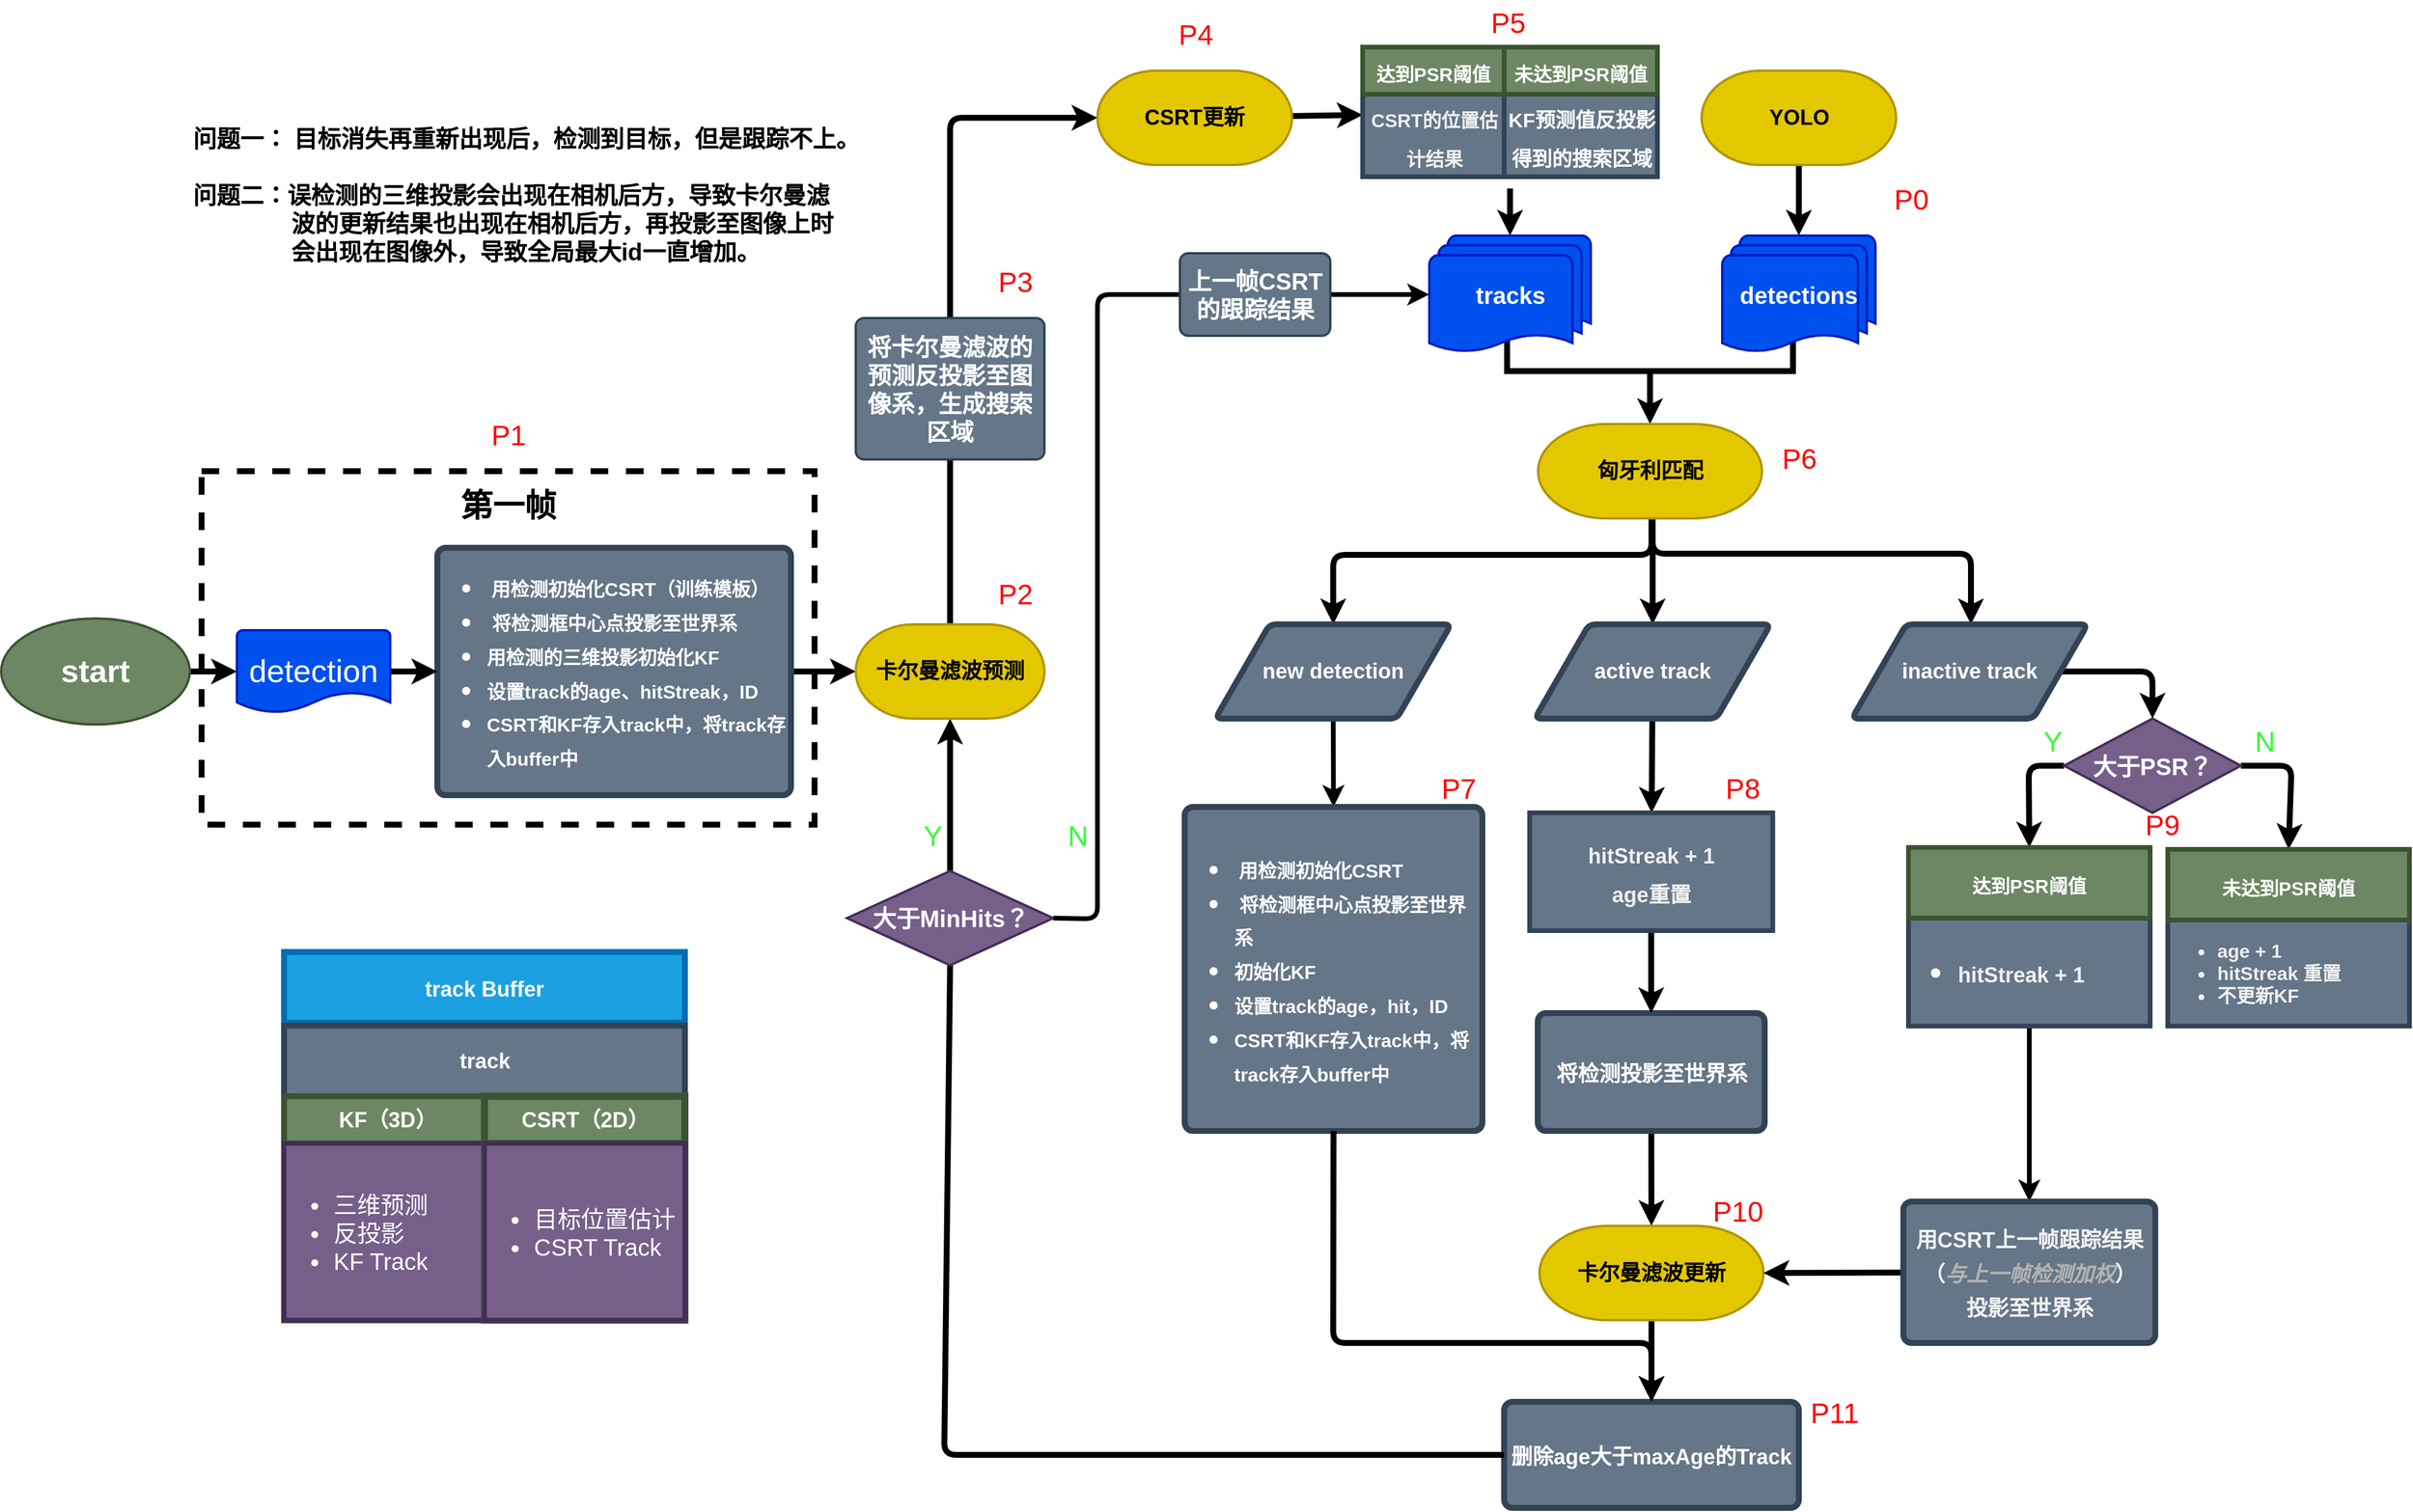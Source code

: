 <mxfile>
    <diagram id="lEXBrJzxEkvyf8anEAot" name="第 1 页">
        <mxGraphModel dx="1923" dy="1679" grid="1" gridSize="10" guides="1" tooltips="1" connect="1" arrows="1" fold="1" page="0" pageScale="1" pageWidth="827" pageHeight="1169" math="0" shadow="0">
            <root>
                <mxCell id="0"/>
                <mxCell id="1" parent="0"/>
                <mxCell id="180" value="" style="rounded=0;whiteSpace=wrap;html=1;fillStyle=auto;strokeWidth=5;fontSize=27;fillColor=none;dashed=1;" parent="1" vertex="1">
                    <mxGeometry x="-790" y="-140" width="520" height="300" as="geometry"/>
                </mxCell>
                <mxCell id="53" style="edgeStyle=none;html=1;exitX=0.5;exitY=1;exitDx=0;exitDy=0;entryX=0.5;entryY=0;entryDx=0;entryDy=0;fontSize=18;strokeWidth=5;" parent="1" target="152" edge="1">
                    <mxGeometry relative="1" as="geometry">
                        <mxPoint x="441" y="-135" as="sourcePoint"/>
                        <mxPoint x="441" y="-45" as="targetPoint"/>
                        <Array as="points">
                            <mxPoint x="441" y="-95"/>
                        </Array>
                    </mxGeometry>
                </mxCell>
                <mxCell id="54" style="edgeStyle=none;html=1;exitX=0.5;exitY=1;exitDx=0;exitDy=0;entryX=0.5;entryY=0;entryDx=0;entryDy=0;fontSize=18;strokeWidth=5;" parent="1" target="151" edge="1">
                    <mxGeometry relative="1" as="geometry">
                        <mxPoint x="440" y="-109" as="sourcePoint"/>
                        <mxPoint x="170" y="16.0" as="targetPoint"/>
                        <Array as="points">
                            <mxPoint x="440" y="-69"/>
                            <mxPoint x="170" y="-69"/>
                        </Array>
                    </mxGeometry>
                </mxCell>
                <mxCell id="55" style="edgeStyle=none;html=1;exitX=0.5;exitY=1;exitDx=0;exitDy=0;entryX=0.5;entryY=0;entryDx=0;entryDy=0;fontSize=18;strokeWidth=5;" parent="1" edge="1">
                    <mxGeometry relative="1" as="geometry">
                        <mxPoint x="441" y="-110" as="sourcePoint"/>
                        <mxPoint x="711" y="-10" as="targetPoint"/>
                        <Array as="points">
                            <mxPoint x="441" y="-70"/>
                            <mxPoint x="636" y="-70"/>
                            <mxPoint x="711" y="-70"/>
                        </Array>
                    </mxGeometry>
                </mxCell>
                <mxCell id="44" style="edgeStyle=none;html=1;exitX=0;exitY=0.5;exitDx=0;exitDy=0;exitPerimeter=0;fontSize=18;strokeWidth=5;entryX=0.5;entryY=0;entryDx=0;entryDy=0;entryPerimeter=0;" parent="1" source="42" target="109" edge="1">
                    <mxGeometry relative="1" as="geometry">
                        <mxPoint x="441" y="-190" as="targetPoint"/>
                    </mxGeometry>
                </mxCell>
                <mxCell id="42" value="" style="strokeWidth=5;html=1;shape=mxgraph.flowchart.annotation_1;align=left;pointerEvents=1;fontSize=18;rotation=-90;" parent="1" vertex="1">
                    <mxGeometry x="410" y="-375" width="57.5" height="242.5" as="geometry"/>
                </mxCell>
                <mxCell id="250" value="" style="edgeStyle=none;html=1;strokeWidth=5;fontSize=24;fontColor=#B3B3B3;" parent="1" source="89" target="198" edge="1">
                    <mxGeometry relative="1" as="geometry"/>
                </mxCell>
                <mxCell id="89" value="&lt;div style=&quot;&quot;&gt;&lt;b style=&quot;background-color: initial; font-size: 18px;&quot;&gt;将检测投影至世界系&lt;/b&gt;&lt;br&gt;&lt;/div&gt;" style="rounded=1;whiteSpace=wrap;html=1;absoluteArcSize=1;arcSize=14;strokeWidth=5;fontSize=24;fillColor=#647687;align=center;fillStyle=auto;fontColor=#ffffff;strokeColor=#314354;" parent="1" vertex="1">
                    <mxGeometry x="343.5" y="320" width="192.5" height="100" as="geometry"/>
                </mxCell>
                <mxCell id="129" style="edgeStyle=none;html=1;fontSize=20;strokeWidth=5;entryX=0.5;entryY=1;entryDx=0;entryDy=0;entryPerimeter=0;exitX=0.5;exitY=0;exitDx=0;exitDy=0;startArrow=none;exitPerimeter=0;" parent="1" source="280" target="173" edge="1">
                    <mxGeometry relative="1" as="geometry">
                        <mxPoint x="340" y="725" as="sourcePoint"/>
                        <mxPoint x="-155" as="targetPoint"/>
                        <Array as="points"/>
                    </mxGeometry>
                </mxCell>
                <mxCell id="109" value="&lt;b&gt;匈牙利匹配&lt;/b&gt;" style="strokeWidth=2;html=1;shape=mxgraph.flowchart.terminator;whiteSpace=wrap;fontSize=18;fillColor=#e3c800;fontColor=#000000;strokeColor=#B09500;" parent="1" vertex="1">
                    <mxGeometry x="343.75" y="-180" width="190" height="80" as="geometry"/>
                </mxCell>
                <mxCell id="125" style="edgeStyle=none;html=1;exitX=0.5;exitY=1;exitDx=0;exitDy=0;entryX=0.5;entryY=0;entryDx=0;entryDy=0;fontSize=20;strokeWidth=5;entryPerimeter=0;" parent="1" target="145" edge="1">
                    <mxGeometry relative="1" as="geometry">
                        <mxPoint x="320" y="-380" as="sourcePoint"/>
                        <mxPoint x="320" y="-315" as="targetPoint"/>
                    </mxGeometry>
                </mxCell>
                <mxCell id="130" value="track Buffer" style="swimlane;fontSize=18;startSize=60;fillColor=#1ba1e2;strokeColor=#006EAF;fontColor=#ffffff;strokeWidth=5;" parent="1" vertex="1">
                    <mxGeometry x="-720" y="268.13" width="340" height="312.5" as="geometry">
                        <mxRectangle x="610" y="-800" width="140" height="50" as="alternateBounds"/>
                    </mxGeometry>
                </mxCell>
                <mxCell id="137" value="track" style="swimlane;childLayout=stackLayout;resizeParent=1;resizeParentMax=0;startSize=60;html=1;labelBackgroundColor=none;labelBorderColor=none;fontSize=18;fillColor=#647687;fontColor=#ffffff;strokeColor=#314354;strokeWidth=5;" parent="130" vertex="1">
                    <mxGeometry y="62.5" width="340" height="250" as="geometry">
                        <mxRectangle y="62.5" width="200" height="60" as="alternateBounds"/>
                    </mxGeometry>
                </mxCell>
                <mxCell id="138" value="&amp;nbsp;KF（3D）" style="swimlane;startSize=40;html=1;labelBackgroundColor=none;labelBorderColor=none;fontSize=18;fillColor=#6d8764;fontColor=#ffffff;strokeColor=#3A5431;strokeWidth=5;" parent="137" vertex="1">
                    <mxGeometry y="60" width="170" height="190" as="geometry">
                        <mxRectangle y="60" width="50" height="180" as="alternateBounds"/>
                    </mxGeometry>
                </mxCell>
                <mxCell id="143" value="&lt;ul&gt;&lt;li&gt;三维预测&lt;/li&gt;&lt;li&gt;反投影&lt;/li&gt;&lt;li style=&quot;&quot;&gt;KF Track&lt;/li&gt;&lt;/ul&gt;" style="rounded=0;whiteSpace=wrap;html=1;fillStyle=auto;fontSize=20;fillColor=#76608a;fontColor=#ffffff;strokeColor=#432D57;strokeWidth=4;align=left;" parent="138" vertex="1">
                    <mxGeometry y="40" width="170" height="150" as="geometry"/>
                </mxCell>
                <mxCell id="140" value="CSRT（2D）" style="swimlane;startSize=40;html=1;labelBackgroundColor=none;labelBorderColor=none;fontSize=18;fillColor=#6d8764;fontColor=#ffffff;strokeColor=#3A5431;strokeWidth=6;" parent="137" vertex="1">
                    <mxGeometry x="170" y="60" width="170" height="190" as="geometry"/>
                </mxCell>
                <mxCell id="144" value="&lt;ul&gt;&lt;li&gt;&lt;span style=&quot;background-color: initial;&quot;&gt;目标位置估计&lt;/span&gt;&lt;/li&gt;&lt;li&gt;&lt;span style=&quot;background-color: initial;&quot;&gt;CSRT Track&lt;/span&gt;&lt;/li&gt;&lt;/ul&gt;" style="rounded=0;whiteSpace=wrap;html=1;fillStyle=auto;fontSize=20;fillColor=#76608a;fontColor=#ffffff;strokeColor=#432D57;strokeWidth=4;align=left;" parent="140" vertex="1">
                    <mxGeometry y="40" width="170" height="150" as="geometry"/>
                </mxCell>
                <mxCell id="142" value="" style="swimlane;startSize=20;html=1;labelBackgroundColor=none;labelBorderColor=none;fontSize=18;" parent="137" vertex="1">
                    <mxGeometry x="340" y="60" height="190" as="geometry"/>
                </mxCell>
                <mxCell id="145" value="&lt;b&gt;tracks&lt;/b&gt;" style="strokeWidth=2;html=1;shape=mxgraph.flowchart.multi-document;whiteSpace=wrap;fillStyle=auto;fontSize=20;fillColor=#0050ef;strokeColor=#001DBC;fontColor=#ffffff;align=center;" parent="1" vertex="1">
                    <mxGeometry x="251.5" y="-340" width="137" height="100" as="geometry"/>
                </mxCell>
                <mxCell id="148" value="&lt;b&gt;detections&lt;/b&gt;" style="strokeWidth=2;html=1;shape=mxgraph.flowchart.multi-document;whiteSpace=wrap;fillStyle=auto;fontSize=20;fillColor=#0050ef;strokeColor=#001DBC;fontColor=#ffffff;align=center;" parent="1" vertex="1">
                    <mxGeometry x="500" y="-340" width="130" height="100" as="geometry"/>
                </mxCell>
                <mxCell id="244" style="edgeStyle=none;html=1;exitX=1;exitY=0.5;exitDx=0;exitDy=0;exitPerimeter=0;entryX=0.5;entryY=0;entryDx=0;entryDy=0;strokeWidth=5;fontSize=24;fontColor=#B3B3B3;" parent="1" source="149" target="187" edge="1">
                    <mxGeometry relative="1" as="geometry">
                        <Array as="points">
                            <mxPoint x="983" y="110"/>
                        </Array>
                    </mxGeometry>
                </mxCell>
                <mxCell id="259" style="edgeStyle=none;html=1;exitX=0;exitY=0.5;exitDx=0;exitDy=0;exitPerimeter=0;entryX=0.5;entryY=0;entryDx=0;entryDy=0;strokeWidth=5;fontSize=24;fontColor=#B3B3B3;" parent="1" source="149" target="188" edge="1">
                    <mxGeometry relative="1" as="geometry">
                        <Array as="points">
                            <mxPoint x="760" y="110"/>
                        </Array>
                    </mxGeometry>
                </mxCell>
                <mxCell id="149" value="&lt;b&gt;大于PSR？&lt;/b&gt;" style="strokeWidth=2;html=1;shape=mxgraph.flowchart.decision;whiteSpace=wrap;fillStyle=auto;fontSize=20;fillColor=#76608a;fontColor=#ffffff;strokeColor=#432D57;" parent="1" vertex="1">
                    <mxGeometry x="790.01" y="70" width="150" height="80" as="geometry"/>
                </mxCell>
                <mxCell id="290" style="edgeStyle=none;html=1;exitX=0.5;exitY=1;exitDx=0;exitDy=0;entryX=0.5;entryY=0;entryDx=0;entryDy=0;strokeWidth=4;fontSize=20;" parent="1" source="151" target="83" edge="1">
                    <mxGeometry relative="1" as="geometry"/>
                </mxCell>
                <mxCell id="151" value="&lt;b style=&quot;font-size: 18px;&quot;&gt;new detection&lt;/b&gt;" style="shape=parallelogram;html=1;strokeWidth=5;perimeter=parallelogramPerimeter;whiteSpace=wrap;rounded=1;arcSize=12;size=0.23;fillStyle=auto;fontSize=16;fillColor=#647687;fontColor=#ffffff;strokeColor=#314354;" parent="1" vertex="1">
                    <mxGeometry x="70" y="-10" width="200" height="80" as="geometry"/>
                </mxCell>
                <mxCell id="267" value="" style="edgeStyle=none;html=1;strokeWidth=5;fontSize=24;fontColor=#B3B3B3;" parent="1" source="152" target="266" edge="1">
                    <mxGeometry relative="1" as="geometry"/>
                </mxCell>
                <mxCell id="152" value="&lt;b style=&quot;font-size: 18px;&quot;&gt;active track&lt;/b&gt;" style="shape=parallelogram;html=1;strokeWidth=5;perimeter=parallelogramPerimeter;whiteSpace=wrap;rounded=1;arcSize=12;size=0.23;fillStyle=auto;fontSize=16;fillColor=#647687;fontColor=#ffffff;strokeColor=#314354;" parent="1" vertex="1">
                    <mxGeometry x="341" y="-10" width="200" height="80" as="geometry"/>
                </mxCell>
                <mxCell id="213" style="edgeStyle=none;html=1;exitX=1;exitY=0.5;exitDx=0;exitDy=0;entryX=0.5;entryY=0;entryDx=0;entryDy=0;entryPerimeter=0;strokeWidth=5;fontSize=18;" parent="1" source="153" target="149" edge="1">
                    <mxGeometry relative="1" as="geometry">
                        <Array as="points">
                            <mxPoint x="865" y="30"/>
                        </Array>
                    </mxGeometry>
                </mxCell>
                <mxCell id="153" value="&lt;b style=&quot;font-size: 18px;&quot;&gt;inactive track&lt;/b&gt;" style="shape=parallelogram;html=1;strokeWidth=5;perimeter=parallelogramPerimeter;whiteSpace=wrap;rounded=1;arcSize=12;size=0.23;fillStyle=auto;fontSize=16;fillColor=#647687;fontColor=#ffffff;strokeColor=#314354;" parent="1" vertex="1">
                    <mxGeometry x="610" y="-10" width="200" height="80" as="geometry"/>
                </mxCell>
                <mxCell id="177" value="" style="edgeStyle=none;html=1;strokeWidth=5;fontSize=27;" parent="1" source="160" target="175" edge="1">
                    <mxGeometry relative="1" as="geometry"/>
                </mxCell>
                <mxCell id="160" value="&lt;b&gt;&lt;font style=&quot;font-size: 27px;&quot;&gt;start&lt;/font&gt;&lt;/b&gt;" style="strokeWidth=2;html=1;shape=mxgraph.flowchart.start_1;whiteSpace=wrap;fillStyle=auto;fontSize=16;fillColor=#6d8764;strokeColor=#3A5431;fontColor=#ffffff;" parent="1" vertex="1">
                    <mxGeometry x="-960" y="-15" width="160" height="90" as="geometry"/>
                </mxCell>
                <mxCell id="172" style="edgeStyle=none;html=1;exitX=1;exitY=0.5;exitDx=0;exitDy=0;strokeWidth=5;fontSize=27;entryX=0;entryY=0.5;entryDx=0;entryDy=0;entryPerimeter=0;" parent="1" source="161" target="173" edge="1">
                    <mxGeometry relative="1" as="geometry">
                        <mxPoint x="-260" y="-150" as="targetPoint"/>
                        <Array as="points"/>
                    </mxGeometry>
                </mxCell>
                <mxCell id="161" value="&lt;div style=&quot;&quot;&gt;&lt;ul&gt;&lt;li&gt;&lt;span style=&quot;background-color: initial;&quot;&gt;&lt;b&gt;&lt;font style=&quot;font-size: 14px;&quot;&gt;&amp;nbsp;&lt;/font&gt;&lt;font style=&quot;font-size: 16px;&quot;&gt;用检测初始化CSRT（训练模板）&lt;/font&gt;&lt;/b&gt;&lt;/span&gt;&lt;/li&gt;&lt;li&gt;&lt;span style=&quot;background-color: initial;&quot;&gt;&lt;font size=&quot;3&quot; style=&quot;&quot;&gt;&lt;b&gt;&amp;nbsp;将检测框中心点投影至世界系&lt;/b&gt;&lt;/font&gt;&lt;/span&gt;&lt;/li&gt;&lt;li&gt;&lt;span style=&quot;background-color: initial;&quot;&gt;&lt;font size=&quot;3&quot; style=&quot;&quot;&gt;&lt;b&gt;用检测的三维投影初始化KF&lt;/b&gt;&lt;/font&gt;&lt;/span&gt;&lt;/li&gt;&lt;li&gt;&lt;span style=&quot;background-color: initial;&quot;&gt;&lt;font size=&quot;3&quot; style=&quot;&quot;&gt;&lt;b&gt;设置track的age、hitStreak，ID&lt;/b&gt;&lt;/font&gt;&lt;/span&gt;&lt;/li&gt;&lt;li&gt;&lt;font size=&quot;3&quot; style=&quot;&quot;&gt;&lt;b&gt;CSRT和KF存入track中，将track存入buffer中&lt;/b&gt;&lt;/font&gt;&lt;/li&gt;&lt;/ul&gt;&lt;/div&gt;" style="rounded=1;whiteSpace=wrap;html=1;absoluteArcSize=1;arcSize=14;strokeWidth=5;fontSize=24;fillColor=#647687;align=left;fontColor=#ffffff;strokeColor=#314354;" parent="1" vertex="1">
                    <mxGeometry x="-590" y="-75" width="300" height="210" as="geometry"/>
                </mxCell>
                <mxCell id="174" style="edgeStyle=none;html=1;exitX=0.5;exitY=0;exitDx=0;exitDy=0;exitPerimeter=0;strokeWidth=5;fontSize=27;entryX=0;entryY=0.5;entryDx=0;entryDy=0;entryPerimeter=0;" parent="1" source="173" target="209" edge="1">
                    <mxGeometry relative="1" as="geometry">
                        <mxPoint x="-155" y="-380" as="targetPoint"/>
                        <Array as="points">
                            <mxPoint x="-155" y="-440"/>
                        </Array>
                    </mxGeometry>
                </mxCell>
                <mxCell id="173" value="&lt;b&gt;卡尔曼滤波预测&lt;/b&gt;" style="strokeWidth=2;html=1;shape=mxgraph.flowchart.terminator;whiteSpace=wrap;fontSize=18;fillColor=#e3c800;fontColor=#000000;strokeColor=#B09500;" parent="1" vertex="1">
                    <mxGeometry x="-235" y="-10" width="160" height="80" as="geometry"/>
                </mxCell>
                <mxCell id="178" value="" style="edgeStyle=none;html=1;strokeWidth=5;fontSize=27;" parent="1" source="175" target="161" edge="1">
                    <mxGeometry relative="1" as="geometry"/>
                </mxCell>
                <mxCell id="175" value="detection" style="strokeWidth=2;html=1;shape=mxgraph.flowchart.document2;whiteSpace=wrap;size=0.25;fillStyle=auto;strokeColor=#001DBC;fontSize=27;fillColor=#0050ef;fontColor=#ffffff;" parent="1" vertex="1">
                    <mxGeometry x="-760" y="-5" width="130" height="70" as="geometry"/>
                </mxCell>
                <mxCell id="179" value="&lt;b&gt;第一帧&lt;/b&gt;" style="text;html=1;align=center;verticalAlign=middle;resizable=0;points=[];autosize=1;strokeColor=none;fillColor=none;fontSize=27;" parent="1" vertex="1">
                    <mxGeometry x="-580" y="-135" width="100" height="50" as="geometry"/>
                </mxCell>
                <mxCell id="182" style="edgeStyle=none;html=1;entryX=0.5;entryY=0;entryDx=0;entryDy=0;entryPerimeter=0;strokeWidth=5;fontSize=27;" parent="1" source="181" target="148" edge="1">
                    <mxGeometry relative="1" as="geometry"/>
                </mxCell>
                <mxCell id="181" value="&lt;b&gt;YOLO&lt;/b&gt;" style="strokeWidth=2;html=1;shape=mxgraph.flowchart.terminator;whiteSpace=wrap;fontSize=18;fillColor=#e3c800;fontColor=#000000;strokeColor=#B09500;" parent="1" vertex="1">
                    <mxGeometry x="482.5" y="-480" width="165" height="80" as="geometry"/>
                </mxCell>
                <mxCell id="288" style="edgeStyle=none;html=1;exitX=0.5;exitY=1;exitDx=0;exitDy=0;strokeWidth=4;fontSize=20;" parent="1" source="185" target="258" edge="1">
                    <mxGeometry relative="1" as="geometry"/>
                </mxCell>
                <mxCell id="185" value="&lt;ul&gt;&lt;li&gt;&lt;b style=&quot;background-color: initial;&quot;&gt;&lt;font style=&quot;&quot;&gt;&lt;font style=&quot;font-size: 18px;&quot; color=&quot;#f0f0f0&quot;&gt;hitStreak + 1&lt;/font&gt;&lt;/font&gt;&lt;/b&gt;&lt;/li&gt;&lt;/ul&gt;" style="rounded=0;whiteSpace=wrap;html=1;fillStyle=auto;strokeColor=#314354;strokeWidth=4;fontSize=27;fillColor=#647687;fontColor=#ffffff;align=left;container=0;" parent="1" vertex="1">
                    <mxGeometry x="658" y="239.38" width="205" height="91.62" as="geometry"/>
                </mxCell>
                <mxCell id="186" value="&lt;ul style=&quot;color: rgb(240, 240, 240); font-size: 16px;&quot;&gt;&lt;li&gt;&lt;b&gt;age + 1&lt;/b&gt;&lt;/li&gt;&lt;li&gt;&lt;b&gt;hitStreak 重置&lt;/b&gt;&lt;/li&gt;&lt;li&gt;&lt;b&gt;不更新KF&lt;/b&gt;&lt;/li&gt;&lt;/ul&gt;" style="rounded=0;whiteSpace=wrap;html=1;fillStyle=auto;strokeColor=#314354;strokeWidth=4;fontSize=27;fillColor=#647687;fontColor=#ffffff;align=left;container=0;" parent="1" vertex="1">
                    <mxGeometry x="878" y="241" width="205" height="90" as="geometry"/>
                </mxCell>
                <mxCell id="187" value="&lt;b style=&quot;font-size: 16px;&quot;&gt;未达到PSR阈值&lt;/b&gt;" style="rounded=0;whiteSpace=wrap;html=1;fillStyle=auto;strokeColor=#3A5431;strokeWidth=4;fontSize=27;fillColor=#6d8764;fontColor=#ffffff;container=0;" parent="1" vertex="1">
                    <mxGeometry x="878" y="181" width="205" height="60" as="geometry"/>
                </mxCell>
                <mxCell id="188" value="&lt;b style=&quot;font-size: 16px;&quot;&gt;达到PSR阈值&lt;/b&gt;" style="rounded=0;whiteSpace=wrap;html=1;fillStyle=auto;strokeColor=#3A5431;strokeWidth=4;fontSize=27;fillColor=#6d8764;fontColor=#ffffff;container=0;" parent="1" vertex="1">
                    <mxGeometry x="658" y="179.38" width="205" height="60" as="geometry"/>
                </mxCell>
                <mxCell id="200" value="" style="edgeStyle=none;html=1;strokeWidth=5;fontSize=15;" parent="1" source="198" target="199" edge="1">
                    <mxGeometry relative="1" as="geometry"/>
                </mxCell>
                <mxCell id="198" value="&lt;b&gt;卡尔曼滤波更新&lt;/b&gt;" style="strokeWidth=2;html=1;shape=mxgraph.flowchart.terminator;whiteSpace=wrap;fontSize=18;fillColor=#e3c800;fontColor=#000000;strokeColor=#B09500;" parent="1" vertex="1">
                    <mxGeometry x="345" y="500.63" width="190" height="80" as="geometry"/>
                </mxCell>
                <mxCell id="199" value="&lt;div style=&quot;&quot;&gt;&lt;b style=&quot;text-align: left; background-color: initial;&quot;&gt;&lt;font style=&quot;font-size: 18px;&quot;&gt;删除age大于maxAge的Track&lt;/font&gt;&lt;/b&gt;&lt;br&gt;&lt;/div&gt;" style="rounded=1;whiteSpace=wrap;html=1;absoluteArcSize=1;arcSize=14;strokeWidth=5;fontSize=24;fillColor=#647687;align=center;fillStyle=auto;fontColor=#ffffff;strokeColor=#314354;" parent="1" vertex="1">
                    <mxGeometry x="315" y="650" width="250" height="90" as="geometry"/>
                </mxCell>
                <mxCell id="212" value="" style="edgeStyle=none;html=1;strokeWidth=5;fontSize=18;entryX=0;entryY=0.25;entryDx=0;entryDy=0;" parent="1" source="209" target="214" edge="1">
                    <mxGeometry relative="1" as="geometry">
                        <mxPoint x="203.75" y="-440" as="targetPoint"/>
                    </mxGeometry>
                </mxCell>
                <mxCell id="209" value="&lt;b&gt;CSRT更新&lt;/b&gt;" style="strokeWidth=2;html=1;shape=mxgraph.flowchart.terminator;whiteSpace=wrap;fontSize=18;fillColor=#e3c800;fontColor=#000000;strokeColor=#B09500;" parent="1" vertex="1">
                    <mxGeometry x="-30" y="-480" width="165" height="80" as="geometry"/>
                </mxCell>
                <mxCell id="218" value="" style="group" parent="1" vertex="1" connectable="0">
                    <mxGeometry x="195" y="-500" width="250" height="110" as="geometry"/>
                </mxCell>
                <mxCell id="214" value="&lt;div style=&quot;text-align: center;&quot;&gt;&lt;b style=&quot;background-color: initial; color: rgb(240, 240, 240); font-size: 16px;&quot;&gt;CSRT的位置&lt;/b&gt;&lt;b style=&quot;background-color: initial; color: rgb(240, 240, 240); font-size: 16px;&quot;&gt;估计结果&lt;/b&gt;&lt;/div&gt;" style="rounded=0;whiteSpace=wrap;html=1;fillStyle=auto;strokeColor=#314354;strokeWidth=4;fontSize=27;fillColor=#647687;fontColor=#ffffff;align=left;container=0;" parent="218" vertex="1">
                    <mxGeometry y="40" width="120" height="70" as="geometry"/>
                </mxCell>
                <mxCell id="215" value="&lt;div style=&quot;text-align: center;&quot;&gt;&lt;b style=&quot;background-color: initial;&quot;&gt;&lt;font style=&quot;font-size: 17px;&quot;&gt;KF预测值反投影得到的搜索区域&lt;/font&gt;&lt;/b&gt;&lt;br&gt;&lt;/div&gt;" style="rounded=0;whiteSpace=wrap;html=1;fillStyle=auto;strokeColor=#314354;strokeWidth=4;fontSize=27;fillColor=#647687;fontColor=#ffffff;align=left;container=0;" parent="218" vertex="1">
                    <mxGeometry x="120" y="40" width="130" height="70" as="geometry"/>
                </mxCell>
                <mxCell id="216" value="&lt;b style=&quot;font-size: 16px;&quot;&gt;未达到PSR阈值&lt;/b&gt;" style="rounded=0;whiteSpace=wrap;html=1;fillStyle=auto;strokeColor=#3A5431;strokeWidth=4;fontSize=27;fillColor=#6d8764;fontColor=#ffffff;container=0;" parent="218" vertex="1">
                    <mxGeometry x="120" width="130" height="40" as="geometry"/>
                </mxCell>
                <mxCell id="217" value="&lt;b style=&quot;font-size: 16px;&quot;&gt;达到PSR阈值&lt;/b&gt;" style="rounded=0;whiteSpace=wrap;html=1;fillStyle=auto;strokeColor=#3A5431;strokeWidth=4;fontSize=27;fillColor=#6d8764;fontColor=#ffffff;container=0;" parent="218" vertex="1">
                    <mxGeometry width="120" height="40" as="geometry"/>
                </mxCell>
                <mxCell id="219" value="将卡尔曼滤波的预测反投影至图像系，生成搜索区域" style="rounded=1;whiteSpace=wrap;absoluteArcSize=1;arcSize=14;strokeWidth=2;fontSize=20;fillColor=#647687;align=center;fillStyle=auto;fontColor=#ffffff;strokeColor=#314354;labelPosition=center;verticalLabelPosition=middle;verticalAlign=middle;fontStyle=1" parent="1" vertex="1">
                    <mxGeometry x="-235" y="-270" width="160" height="120" as="geometry"/>
                </mxCell>
                <mxCell id="220" value="&lt;font color=&quot;#ff0000&quot; style=&quot;font-size: 24px;&quot;&gt;P1&lt;/font&gt;" style="text;html=1;align=center;verticalAlign=middle;resizable=0;points=[];autosize=1;strokeColor=none;fillColor=none;" parent="1" vertex="1">
                    <mxGeometry x="-555" y="-190" width="50" height="40" as="geometry"/>
                </mxCell>
                <mxCell id="221" value="&lt;font color=&quot;#ff0000&quot; style=&quot;font-size: 24px;&quot;&gt;P2&lt;/font&gt;" style="text;html=1;align=center;verticalAlign=middle;resizable=0;points=[];autosize=1;strokeColor=none;fillColor=none;" parent="1" vertex="1">
                    <mxGeometry x="-125" y="-55" width="50" height="40" as="geometry"/>
                </mxCell>
                <mxCell id="222" value="&lt;font color=&quot;#ff0000&quot; style=&quot;font-size: 24px;&quot;&gt;P3&lt;/font&gt;" style="text;html=1;align=center;verticalAlign=middle;resizable=0;points=[];autosize=1;strokeColor=none;fillColor=none;" parent="1" vertex="1">
                    <mxGeometry x="-125" y="-320" width="50" height="40" as="geometry"/>
                </mxCell>
                <mxCell id="223" value="&lt;font color=&quot;#ff0000&quot; style=&quot;font-size: 24px;&quot;&gt;P4&lt;/font&gt;" style="text;html=1;align=center;verticalAlign=middle;resizable=0;points=[];autosize=1;strokeColor=none;fillColor=none;" parent="1" vertex="1">
                    <mxGeometry x="27.5" y="-530" width="50" height="40" as="geometry"/>
                </mxCell>
                <mxCell id="224" value="&lt;font color=&quot;#ff0000&quot; style=&quot;font-size: 24px;&quot;&gt;P5&lt;/font&gt;" style="text;html=1;align=center;verticalAlign=middle;resizable=0;points=[];autosize=1;strokeColor=none;fillColor=none;" parent="1" vertex="1">
                    <mxGeometry x="292.5" y="-540" width="50" height="40" as="geometry"/>
                </mxCell>
                <mxCell id="226" value="&lt;font color=&quot;#ff0000&quot; style=&quot;font-size: 24px;&quot;&gt;P6&lt;/font&gt;" style="text;html=1;align=center;verticalAlign=middle;resizable=0;points=[];autosize=1;strokeColor=none;fillColor=none;" parent="1" vertex="1">
                    <mxGeometry x="540" y="-170" width="50" height="40" as="geometry"/>
                </mxCell>
                <mxCell id="227" value="&lt;font color=&quot;#ff0000&quot; style=&quot;font-size: 24px;&quot;&gt;P8&lt;/font&gt;" style="text;html=1;align=center;verticalAlign=middle;resizable=0;points=[];autosize=1;strokeColor=none;fillColor=none;" parent="1" vertex="1">
                    <mxGeometry x="491.88" y="110" width="50" height="40" as="geometry"/>
                </mxCell>
                <mxCell id="228" value="&lt;font color=&quot;#ff0000&quot; style=&quot;font-size: 24px;&quot;&gt;P9&lt;/font&gt;" style="text;html=1;align=center;verticalAlign=middle;resizable=0;points=[];autosize=1;strokeColor=none;fillColor=none;" parent="1" vertex="1">
                    <mxGeometry x="848" y="141" width="50" height="40" as="geometry"/>
                </mxCell>
                <mxCell id="229" value="&lt;font color=&quot;#ff0000&quot; style=&quot;font-size: 24px;&quot;&gt;P10&lt;/font&gt;" style="text;html=1;align=center;verticalAlign=middle;resizable=0;points=[];autosize=1;strokeColor=none;fillColor=none;" parent="1" vertex="1">
                    <mxGeometry x="477.5" y="469.38" width="70" height="40" as="geometry"/>
                </mxCell>
                <mxCell id="230" value="&lt;font color=&quot;#ff0000&quot; style=&quot;font-size: 24px;&quot;&gt;P11&lt;/font&gt;" style="text;html=1;align=center;verticalAlign=middle;resizable=0;points=[];autosize=1;strokeColor=none;fillColor=none;" parent="1" vertex="1">
                    <mxGeometry x="565" y="640" width="60" height="40" as="geometry"/>
                </mxCell>
                <mxCell id="231" value="&lt;font color=&quot;#ff0000&quot; style=&quot;font-size: 24px;&quot;&gt;P0&lt;/font&gt;" style="text;html=1;align=center;verticalAlign=middle;resizable=0;points=[];autosize=1;strokeColor=none;fillColor=none;" parent="1" vertex="1">
                    <mxGeometry x="635" y="-390" width="50" height="40" as="geometry"/>
                </mxCell>
                <mxCell id="233" value="&lt;font color=&quot;#33ff33&quot;&gt;Y&lt;/font&gt;" style="text;html=1;align=center;verticalAlign=middle;resizable=0;points=[];autosize=1;strokeColor=none;fillColor=none;fontSize=24;fontColor=#FF0000;" parent="1" vertex="1">
                    <mxGeometry x="760" y="70" width="40" height="40" as="geometry"/>
                </mxCell>
                <mxCell id="234" value="N" style="text;html=1;align=center;verticalAlign=middle;resizable=0;points=[];autosize=1;strokeColor=none;fillColor=none;fontSize=24;fontColor=#33FF33;" parent="1" vertex="1">
                    <mxGeometry x="940.01" y="70" width="40" height="40" as="geometry"/>
                </mxCell>
                <mxCell id="263" style="edgeStyle=none;html=1;entryX=1;entryY=0.5;entryDx=0;entryDy=0;entryPerimeter=0;strokeWidth=5;fontSize=24;fontColor=#B3B3B3;" parent="1" source="258" target="198" edge="1">
                    <mxGeometry relative="1" as="geometry"/>
                </mxCell>
                <mxCell id="258" value="&lt;div style=&quot;&quot;&gt;&lt;b style=&quot;text-align: left; background-color: initial; font-size: 18px;&quot;&gt;&lt;font color=&quot;#f0f0f0&quot;&gt;用CSRT上一帧跟踪结果（&lt;/font&gt;&lt;i&gt;&lt;font color=&quot;#b3b3b3&quot;&gt;与上一帧检测加权&lt;/font&gt;&lt;/i&gt;&lt;font color=&quot;#f0f0f0&quot;&gt;）&lt;/font&gt;&lt;/b&gt;&lt;/div&gt;&lt;div style=&quot;&quot;&gt;&lt;b style=&quot;text-align: left; background-color: initial; font-size: 18px;&quot;&gt;&lt;font color=&quot;#f0f0f0&quot;&gt;投影至世界系&lt;/font&gt;&lt;/b&gt;&lt;br&gt;&lt;/div&gt;" style="rounded=1;whiteSpace=wrap;html=1;absoluteArcSize=1;arcSize=14;strokeWidth=5;fontSize=24;fillColor=#647687;align=center;fillStyle=auto;fontColor=#ffffff;strokeColor=#314354;" parent="1" vertex="1">
                    <mxGeometry x="653.63" y="480" width="213.75" height="120" as="geometry"/>
                </mxCell>
                <mxCell id="268" value="" style="edgeStyle=none;html=1;strokeWidth=5;fontSize=24;fontColor=#B3B3B3;entryX=0.5;entryY=0;entryDx=0;entryDy=0;" parent="1" source="266" target="89" edge="1">
                    <mxGeometry relative="1" as="geometry">
                        <mxPoint x="440.152" y="230" as="targetPoint"/>
                    </mxGeometry>
                </mxCell>
                <mxCell id="266" value="&lt;div style=&quot;&quot;&gt;&lt;b style=&quot;background-color: initial;&quot;&gt;&lt;font style=&quot;&quot;&gt;&lt;font style=&quot;font-size: 18px;&quot; color=&quot;#f0f0f0&quot;&gt;hitStreak + 1&lt;/font&gt;&lt;/font&gt;&lt;/b&gt;&lt;/div&gt;&lt;div style=&quot;&quot;&gt;&lt;b style=&quot;background-color: initial;&quot;&gt;&lt;font style=&quot;&quot;&gt;&lt;font style=&quot;font-size: 18px;&quot; color=&quot;#f0f0f0&quot;&gt;age重置&lt;/font&gt;&lt;/font&gt;&lt;/b&gt;&lt;br&gt;&lt;/div&gt;" style="rounded=0;whiteSpace=wrap;html=1;fillStyle=auto;strokeColor=#314354;strokeWidth=4;fontSize=27;fillColor=#647687;fontColor=#ffffff;align=center;container=0;" parent="1" vertex="1">
                    <mxGeometry x="336.63" y="150" width="206.25" height="100" as="geometry"/>
                </mxCell>
                <mxCell id="270" value="" style="group" parent="1" vertex="1" connectable="0">
                    <mxGeometry x="54" y="160" width="252.5" height="300" as="geometry"/>
                </mxCell>
                <mxCell id="83" value="&lt;div style=&quot;&quot;&gt;&lt;ul&gt;&lt;li&gt;&lt;span style=&quot;background-color: initial;&quot;&gt;&lt;b&gt;&lt;font style=&quot;font-size: 14px;&quot;&gt;&amp;nbsp;&lt;/font&gt;&lt;font style=&quot;font-size: 16px;&quot;&gt;用检测初始化CSRT&lt;/font&gt;&lt;/b&gt;&lt;/span&gt;&lt;/li&gt;&lt;li&gt;&lt;span style=&quot;background-color: initial;&quot;&gt;&lt;font size=&quot;3&quot; style=&quot;&quot;&gt;&lt;b&gt;&amp;nbsp;将检测框中心点投影至世界系&lt;/b&gt;&lt;/font&gt;&lt;/span&gt;&lt;/li&gt;&lt;li&gt;&lt;span style=&quot;background-color: initial;&quot;&gt;&lt;font size=&quot;3&quot; style=&quot;&quot;&gt;&lt;b&gt;初始化KF&lt;/b&gt;&lt;/font&gt;&lt;/span&gt;&lt;/li&gt;&lt;li&gt;&lt;span style=&quot;background-color: initial;&quot;&gt;&lt;font size=&quot;3&quot; style=&quot;&quot;&gt;&lt;b&gt;设置track的age，hit，ID&lt;/b&gt;&lt;/font&gt;&lt;/span&gt;&lt;/li&gt;&lt;li&gt;&lt;font size=&quot;3&quot; style=&quot;&quot;&gt;&lt;b&gt;CSRT和KF存入track中，将track存入buffer中&lt;/b&gt;&lt;/font&gt;&lt;/li&gt;&lt;/ul&gt;&lt;/div&gt;" style="rounded=1;whiteSpace=wrap;html=1;absoluteArcSize=1;arcSize=14;strokeWidth=5;fontSize=24;fillColor=#647687;align=left;fontColor=#ffffff;strokeColor=#314354;" parent="270" vertex="1">
                    <mxGeometry x="-10" y="-15" width="252.5" height="275" as="geometry"/>
                </mxCell>
                <mxCell id="278" style="edgeStyle=none;html=1;entryX=0.5;entryY=0;entryDx=0;entryDy=0;strokeWidth=5;fontSize=18;fontColor=#B3B3B3;exitX=0.5;exitY=1;exitDx=0;exitDy=0;" parent="1" source="83" target="199" edge="1">
                    <mxGeometry relative="1" as="geometry">
                        <Array as="points">
                            <mxPoint x="170" y="600"/>
                            <mxPoint x="440" y="600"/>
                        </Array>
                        <mxPoint x="120" y="480" as="sourcePoint"/>
                    </mxGeometry>
                </mxCell>
                <mxCell id="279" value="&lt;div style=&quot;text-align: left; font-size: 20px;&quot;&gt;&lt;span style=&quot;background-color: initial;&quot;&gt;&lt;font style=&quot;font-size: 20px;&quot;&gt;&lt;b&gt;问题一： 目标消失再重新出现后，检测到目标，但是跟踪不上。&lt;/b&gt;&lt;/font&gt;&lt;/span&gt;&lt;/div&gt;&lt;div style=&quot;text-align: left; font-size: 20px;&quot;&gt;&lt;b&gt;&lt;br&gt;&lt;/b&gt;&lt;/div&gt;&lt;div style=&quot;text-align: left; font-size: 20px;&quot;&gt;&lt;span style=&quot;background-color: initial;&quot;&gt;&lt;font style=&quot;font-size: 20px;&quot;&gt;&lt;b&gt;问题二：误检测的三维投影会出现在相机后方，导致卡尔曼滤&lt;/b&gt;&lt;/font&gt;&lt;/span&gt;&lt;/div&gt;&lt;div style=&quot;text-align: left; font-size: 20px;&quot;&gt;&lt;span style=&quot;background-color: initial;&quot;&gt;&lt;font style=&quot;font-size: 20px;&quot;&gt;&lt;b&gt;&lt;span style=&quot;white-space: pre;&quot;&gt;&#9;&lt;/span&gt;&amp;nbsp; &amp;nbsp; &amp;nbsp; &amp;nbsp;波的更新结果也出现在相机后方，再投影至图像上时&lt;/b&gt;&lt;/font&gt;&lt;/span&gt;&lt;/div&gt;&lt;div style=&quot;text-align: left; font-size: 20px;&quot;&gt;&lt;span style=&quot;background-color: initial;&quot;&gt;&lt;font style=&quot;font-size: 20px;&quot;&gt;&lt;b&gt;&amp;nbsp; &amp;nbsp; &amp;nbsp; &amp;nbsp; &amp;nbsp; &amp;nbsp; &amp;nbsp; &amp;nbsp;会出现在图像外，导致全局最大id一直增加。&lt;/b&gt;&lt;/font&gt;&lt;/span&gt;&lt;/div&gt;" style="text;html=1;align=center;verticalAlign=middle;resizable=0;points=[];autosize=1;strokeColor=none;fillColor=none;" parent="1" vertex="1">
                    <mxGeometry x="-810" y="-440" width="590" height="130" as="geometry"/>
                </mxCell>
                <mxCell id="281" value="" style="edgeStyle=none;html=1;fontSize=20;strokeWidth=5;entryX=0.5;entryY=1;entryDx=0;entryDy=0;entryPerimeter=0;exitX=0;exitY=0.5;exitDx=0;exitDy=0;endArrow=none;" parent="1" source="199" target="280" edge="1">
                    <mxGeometry relative="1" as="geometry">
                        <mxPoint x="315" y="695" as="sourcePoint"/>
                        <mxPoint x="-155" y="70" as="targetPoint"/>
                        <Array as="points">
                            <mxPoint x="-160" y="695"/>
                        </Array>
                    </mxGeometry>
                </mxCell>
                <mxCell id="283" style="edgeStyle=none;html=1;entryX=0;entryY=0.5;entryDx=0;entryDy=0;fontSize=20;entryPerimeter=0;strokeWidth=4;startArrow=none;" parent="1" target="145" edge="1">
                    <mxGeometry relative="1" as="geometry">
                        <mxPoint x="-30" y="-90" as="sourcePoint"/>
                        <Array as="points">
                            <mxPoint x="-30" y="-290"/>
                            <mxPoint x="34" y="-290"/>
                        </Array>
                    </mxGeometry>
                </mxCell>
                <mxCell id="280" value="&lt;b&gt;大于MinHits？&lt;/b&gt;" style="strokeWidth=2;html=1;shape=mxgraph.flowchart.decision;whiteSpace=wrap;fillStyle=auto;fontSize=20;fillColor=#76608a;fontColor=#ffffff;strokeColor=#432D57;" parent="1" vertex="1">
                    <mxGeometry x="-242.5" y="199.38" width="175" height="80" as="geometry"/>
                </mxCell>
                <mxCell id="282" value="&lt;font color=&quot;#33ff33&quot;&gt;Y&lt;/font&gt;" style="text;html=1;align=center;verticalAlign=middle;resizable=0;points=[];autosize=1;strokeColor=none;fillColor=none;fontSize=24;fontColor=#FF0000;" parent="1" vertex="1">
                    <mxGeometry x="-190" y="150" width="40" height="40" as="geometry"/>
                </mxCell>
                <mxCell id="284" value="N" style="text;html=1;align=center;verticalAlign=middle;resizable=0;points=[];autosize=1;strokeColor=none;fillColor=none;fontSize=24;fontColor=#33FF33;" parent="1" vertex="1">
                    <mxGeometry x="-67.5" y="150" width="40" height="40" as="geometry"/>
                </mxCell>
                <mxCell id="286" value="" style="edgeStyle=none;html=1;exitX=1;exitY=0.5;exitDx=0;exitDy=0;exitPerimeter=0;fontSize=20;strokeWidth=4;endArrow=none;" parent="1" source="280" edge="1">
                    <mxGeometry relative="1" as="geometry">
                        <mxPoint x="-67.5" y="239.38" as="sourcePoint"/>
                        <mxPoint x="-30" y="-90" as="targetPoint"/>
                        <Array as="points">
                            <mxPoint x="-30" y="240"/>
                        </Array>
                    </mxGeometry>
                </mxCell>
                <mxCell id="225" value="&lt;font color=&quot;#ff0000&quot; style=&quot;font-size: 24px;&quot;&gt;P7&lt;/font&gt;" style="text;html=1;align=center;verticalAlign=middle;resizable=0;points=[];autosize=1;strokeColor=none;fillColor=none;" parent="1" vertex="1">
                    <mxGeometry x="251.497" y="110" width="50" height="40" as="geometry"/>
                </mxCell>
                <mxCell id="287" value="上一帧CSRT的跟踪结果" style="rounded=1;whiteSpace=wrap;absoluteArcSize=1;arcSize=14;strokeWidth=2;fontSize=20;fillColor=#647687;align=center;fillStyle=auto;fontColor=#ffffff;strokeColor=#314354;labelPosition=center;verticalLabelPosition=middle;verticalAlign=middle;fontStyle=1" parent="1" vertex="1">
                    <mxGeometry x="40" y="-325" width="127.5" height="70" as="geometry"/>
                </mxCell>
            </root>
        </mxGraphModel>
    </diagram>
</mxfile>